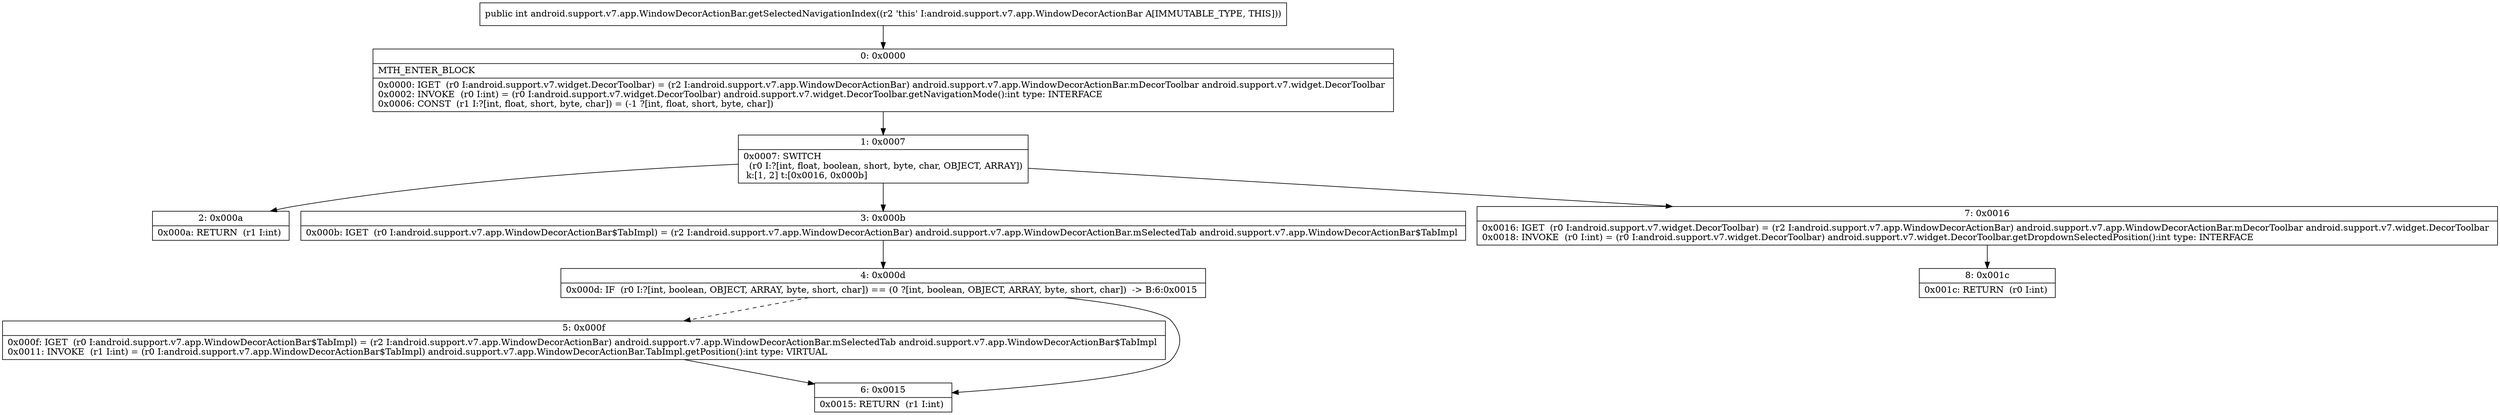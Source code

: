 digraph "CFG forandroid.support.v7.app.WindowDecorActionBar.getSelectedNavigationIndex()I" {
Node_0 [shape=record,label="{0\:\ 0x0000|MTH_ENTER_BLOCK\l|0x0000: IGET  (r0 I:android.support.v7.widget.DecorToolbar) = (r2 I:android.support.v7.app.WindowDecorActionBar) android.support.v7.app.WindowDecorActionBar.mDecorToolbar android.support.v7.widget.DecorToolbar \l0x0002: INVOKE  (r0 I:int) = (r0 I:android.support.v7.widget.DecorToolbar) android.support.v7.widget.DecorToolbar.getNavigationMode():int type: INTERFACE \l0x0006: CONST  (r1 I:?[int, float, short, byte, char]) = (\-1 ?[int, float, short, byte, char]) \l}"];
Node_1 [shape=record,label="{1\:\ 0x0007|0x0007: SWITCH  \l  (r0 I:?[int, float, boolean, short, byte, char, OBJECT, ARRAY])\l k:[1, 2] t:[0x0016, 0x000b] \l}"];
Node_2 [shape=record,label="{2\:\ 0x000a|0x000a: RETURN  (r1 I:int) \l}"];
Node_3 [shape=record,label="{3\:\ 0x000b|0x000b: IGET  (r0 I:android.support.v7.app.WindowDecorActionBar$TabImpl) = (r2 I:android.support.v7.app.WindowDecorActionBar) android.support.v7.app.WindowDecorActionBar.mSelectedTab android.support.v7.app.WindowDecorActionBar$TabImpl \l}"];
Node_4 [shape=record,label="{4\:\ 0x000d|0x000d: IF  (r0 I:?[int, boolean, OBJECT, ARRAY, byte, short, char]) == (0 ?[int, boolean, OBJECT, ARRAY, byte, short, char])  \-\> B:6:0x0015 \l}"];
Node_5 [shape=record,label="{5\:\ 0x000f|0x000f: IGET  (r0 I:android.support.v7.app.WindowDecorActionBar$TabImpl) = (r2 I:android.support.v7.app.WindowDecorActionBar) android.support.v7.app.WindowDecorActionBar.mSelectedTab android.support.v7.app.WindowDecorActionBar$TabImpl \l0x0011: INVOKE  (r1 I:int) = (r0 I:android.support.v7.app.WindowDecorActionBar$TabImpl) android.support.v7.app.WindowDecorActionBar.TabImpl.getPosition():int type: VIRTUAL \l}"];
Node_6 [shape=record,label="{6\:\ 0x0015|0x0015: RETURN  (r1 I:int) \l}"];
Node_7 [shape=record,label="{7\:\ 0x0016|0x0016: IGET  (r0 I:android.support.v7.widget.DecorToolbar) = (r2 I:android.support.v7.app.WindowDecorActionBar) android.support.v7.app.WindowDecorActionBar.mDecorToolbar android.support.v7.widget.DecorToolbar \l0x0018: INVOKE  (r0 I:int) = (r0 I:android.support.v7.widget.DecorToolbar) android.support.v7.widget.DecorToolbar.getDropdownSelectedPosition():int type: INTERFACE \l}"];
Node_8 [shape=record,label="{8\:\ 0x001c|0x001c: RETURN  (r0 I:int) \l}"];
MethodNode[shape=record,label="{public int android.support.v7.app.WindowDecorActionBar.getSelectedNavigationIndex((r2 'this' I:android.support.v7.app.WindowDecorActionBar A[IMMUTABLE_TYPE, THIS])) }"];
MethodNode -> Node_0;
Node_0 -> Node_1;
Node_1 -> Node_2;
Node_1 -> Node_3;
Node_1 -> Node_7;
Node_3 -> Node_4;
Node_4 -> Node_5[style=dashed];
Node_4 -> Node_6;
Node_5 -> Node_6;
Node_7 -> Node_8;
}


